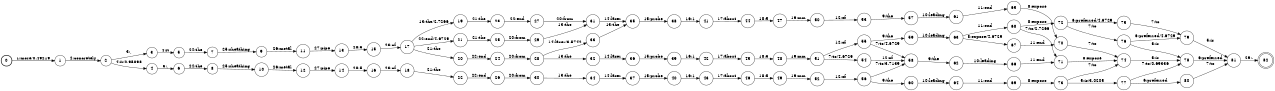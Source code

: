 digraph FST {
rankdir = LR;
size = "8.5,11";
label = "";
center = 1;
orientation = Portrait;
ranksep = "0.4";
nodesep = "0.25";
0 [label = "0", shape = circle, style = bold, fontsize = 14]
	0 -> 1 [label = "1:more/0.49219", fontsize = 14];
1 [label = "1", shape = circle, style = solid, fontsize = 14]
	1 -> 2 [label = "2:concretely", fontsize = 14];
2 [label = "2", shape = circle, style = solid, fontsize = 14]
	2 -> 3 [label = "3:,", fontsize = 14];
	2 -> 4 [label = "4:it/0.95898", fontsize = 14];
3 [label = "3", shape = circle, style = solid, fontsize = 14]
	3 -> 5 [label = "4:it", fontsize = 14];
4 [label = "4", shape = circle, style = solid, fontsize = 14]
	4 -> 6 [label = "3:,", fontsize = 14];
5 [label = "5", shape = circle, style = solid, fontsize = 14]
	5 -> 7 [label = "24:the", fontsize = 14];
6 [label = "6", shape = circle, style = solid, fontsize = 14]
	6 -> 8 [label = "24:the", fontsize = 14];
7 [label = "7", shape = circle, style = solid, fontsize = 14]
	7 -> 9 [label = "25:sheathing", fontsize = 14];
8 [label = "8", shape = circle, style = solid, fontsize = 14]
	8 -> 10 [label = "25:sheathing", fontsize = 14];
9 [label = "9", shape = circle, style = solid, fontsize = 14]
	9 -> 11 [label = "26:metal", fontsize = 14];
10 [label = "10", shape = circle, style = solid, fontsize = 14]
	10 -> 12 [label = "26:metal", fontsize = 14];
11 [label = "11", shape = circle, style = solid, fontsize = 14]
	11 -> 13 [label = "27:pipe", fontsize = 14];
12 [label = "12", shape = circle, style = solid, fontsize = 14]
	12 -> 14 [label = "27:pipe", fontsize = 14];
13 [label = "13", shape = circle, style = solid, fontsize = 14]
	13 -> 15 [label = "28:5", fontsize = 14];
14 [label = "14", shape = circle, style = solid, fontsize = 14]
	14 -> 16 [label = "28:5", fontsize = 14];
15 [label = "15", shape = circle, style = solid, fontsize = 14]
	15 -> 17 [label = "23:of", fontsize = 14];
16 [label = "16", shape = circle, style = solid, fontsize = 14]
	16 -> 18 [label = "23:of", fontsize = 14];
17 [label = "17", shape = circle, style = solid, fontsize = 14]
	17 -> 21 [label = "22:end/4.6729", fontsize = 14];
	17 -> 19 [label = "13:the/2.7266", fontsize = 14];
	17 -> 20 [label = "21:the", fontsize = 14];
18 [label = "18", shape = circle, style = solid, fontsize = 14]
	18 -> 22 [label = "21:the", fontsize = 14];
19 [label = "19", shape = circle, style = solid, fontsize = 14]
	19 -> 23 [label = "21:the", fontsize = 14];
20 [label = "20", shape = circle, style = solid, fontsize = 14]
	20 -> 24 [label = "22:end", fontsize = 14];
21 [label = "21", shape = circle, style = solid, fontsize = 14]
	21 -> 25 [label = "21:the", fontsize = 14];
22 [label = "22", shape = circle, style = solid, fontsize = 14]
	22 -> 26 [label = "22:end", fontsize = 14];
23 [label = "23", shape = circle, style = solid, fontsize = 14]
	23 -> 27 [label = "22:end", fontsize = 14];
24 [label = "24", shape = circle, style = solid, fontsize = 14]
	24 -> 28 [label = "20:from", fontsize = 14];
25 [label = "25", shape = circle, style = solid, fontsize = 14]
	25 -> 29 [label = "20:from", fontsize = 14];
26 [label = "26", shape = circle, style = solid, fontsize = 14]
	26 -> 30 [label = "20:from", fontsize = 14];
27 [label = "27", shape = circle, style = solid, fontsize = 14]
	27 -> 31 [label = "20:from", fontsize = 14];
28 [label = "28", shape = circle, style = solid, fontsize = 14]
	28 -> 33 [label = "14:laser/3.5742", fontsize = 14];
	28 -> 32 [label = "13:the", fontsize = 14];
29 [label = "29", shape = circle, style = solid, fontsize = 14]
	29 -> 31 [label = "13:the", fontsize = 14];
30 [label = "30", shape = circle, style = solid, fontsize = 14]
	30 -> 34 [label = "13:the", fontsize = 14];
31 [label = "31", shape = circle, style = solid, fontsize = 14]
	31 -> 35 [label = "14:laser", fontsize = 14];
32 [label = "32", shape = circle, style = solid, fontsize = 14]
	32 -> 36 [label = "14:laser", fontsize = 14];
33 [label = "33", shape = circle, style = solid, fontsize = 14]
	33 -> 35 [label = "13:the", fontsize = 14];
34 [label = "34", shape = circle, style = solid, fontsize = 14]
	34 -> 37 [label = "14:laser", fontsize = 14];
35 [label = "35", shape = circle, style = solid, fontsize = 14]
	35 -> 38 [label = "15:probe", fontsize = 14];
36 [label = "36", shape = circle, style = solid, fontsize = 14]
	36 -> 39 [label = "15:probe", fontsize = 14];
37 [label = "37", shape = circle, style = solid, fontsize = 14]
	37 -> 40 [label = "15:probe", fontsize = 14];
38 [label = "38", shape = circle, style = solid, fontsize = 14]
	38 -> 41 [label = "16:1", fontsize = 14];
39 [label = "39", shape = circle, style = solid, fontsize = 14]
	39 -> 42 [label = "16:1", fontsize = 14];
40 [label = "40", shape = circle, style = solid, fontsize = 14]
	40 -> 43 [label = "16:1", fontsize = 14];
41 [label = "41", shape = circle, style = solid, fontsize = 14]
	41 -> 44 [label = "17:about", fontsize = 14];
42 [label = "42", shape = circle, style = solid, fontsize = 14]
	42 -> 45 [label = "17:about", fontsize = 14];
43 [label = "43", shape = circle, style = solid, fontsize = 14]
	43 -> 46 [label = "17:about", fontsize = 14];
44 [label = "44", shape = circle, style = solid, fontsize = 14]
	44 -> 47 [label = "18:5", fontsize = 14];
45 [label = "45", shape = circle, style = solid, fontsize = 14]
	45 -> 48 [label = "18:5", fontsize = 14];
46 [label = "46", shape = circle, style = solid, fontsize = 14]
	46 -> 49 [label = "18:5", fontsize = 14];
47 [label = "47", shape = circle, style = solid, fontsize = 14]
	47 -> 50 [label = "19:mm", fontsize = 14];
48 [label = "48", shape = circle, style = solid, fontsize = 14]
	48 -> 51 [label = "19:mm", fontsize = 14];
49 [label = "49", shape = circle, style = solid, fontsize = 14]
	49 -> 52 [label = "19:mm", fontsize = 14];
50 [label = "50", shape = circle, style = solid, fontsize = 14]
	50 -> 53 [label = "12:of", fontsize = 14];
51 [label = "51", shape = circle, style = solid, fontsize = 14]
	51 -> 54 [label = "7:to/4.6729", fontsize = 14];
	51 -> 55 [label = "12:of", fontsize = 14];
52 [label = "52", shape = circle, style = solid, fontsize = 14]
	52 -> 56 [label = "12:of", fontsize = 14];
53 [label = "53", shape = circle, style = solid, fontsize = 14]
	53 -> 57 [label = "9:the", fontsize = 14];
54 [label = "54", shape = circle, style = solid, fontsize = 14]
	54 -> 58 [label = "12:of", fontsize = 14];
55 [label = "55", shape = circle, style = solid, fontsize = 14]
	55 -> 58 [label = "7:to/4.6729", fontsize = 14];
	55 -> 59 [label = "9:the", fontsize = 14];
56 [label = "56", shape = circle, style = solid, fontsize = 14]
	56 -> 58 [label = "7:to/3.7139", fontsize = 14];
	56 -> 60 [label = "9:the", fontsize = 14];
57 [label = "57", shape = circle, style = solid, fontsize = 14]
	57 -> 61 [label = "10:leading", fontsize = 14];
58 [label = "58", shape = circle, style = solid, fontsize = 14]
	58 -> 62 [label = "9:the", fontsize = 14];
59 [label = "59", shape = circle, style = solid, fontsize = 14]
	59 -> 63 [label = "10:leading", fontsize = 14];
60 [label = "60", shape = circle, style = solid, fontsize = 14]
	60 -> 64 [label = "10:leading", fontsize = 14];
61 [label = "61", shape = circle, style = solid, fontsize = 14]
	61 -> 65 [label = "11:end", fontsize = 14];
62 [label = "62", shape = circle, style = solid, fontsize = 14]
	62 -> 66 [label = "10:leading", fontsize = 14];
63 [label = "63", shape = circle, style = solid, fontsize = 14]
	63 -> 67 [label = "8:expose/4.6729", fontsize = 14];
	63 -> 68 [label = "11:end", fontsize = 14];
64 [label = "64", shape = circle, style = solid, fontsize = 14]
	64 -> 69 [label = "11:end", fontsize = 14];
65 [label = "65", shape = circle, style = solid, fontsize = 14]
	65 -> 70 [label = "8:expose", fontsize = 14];
66 [label = "66", shape = circle, style = solid, fontsize = 14]
	66 -> 71 [label = "11:end", fontsize = 14];
67 [label = "67", shape = circle, style = solid, fontsize = 14]
	67 -> 70 [label = "11:end", fontsize = 14];
68 [label = "68", shape = circle, style = solid, fontsize = 14]
	68 -> 71 [label = "7:to/2.7266", fontsize = 14];
	68 -> 72 [label = "8:expose", fontsize = 14];
69 [label = "69", shape = circle, style = solid, fontsize = 14]
	69 -> 73 [label = "8:expose", fontsize = 14];
70 [label = "70", shape = circle, style = solid, fontsize = 14]
	70 -> 74 [label = "7:to", fontsize = 14];
71 [label = "71", shape = circle, style = solid, fontsize = 14]
	71 -> 74 [label = "8:expose", fontsize = 14];
72 [label = "72", shape = circle, style = solid, fontsize = 14]
	72 -> 75 [label = "6:preferred/4.6729", fontsize = 14];
	72 -> 76 [label = "7:to", fontsize = 14];
73 [label = "73", shape = circle, style = solid, fontsize = 14]
	73 -> 77 [label = "5:is/3.0205", fontsize = 14];
	73 -> 74 [label = "7:to", fontsize = 14];
74 [label = "74", shape = circle, style = solid, fontsize = 14]
	74 -> 78 [label = "5:is", fontsize = 14];
75 [label = "75", shape = circle, style = solid, fontsize = 14]
	75 -> 79 [label = "7:to", fontsize = 14];
76 [label = "76", shape = circle, style = solid, fontsize = 14]
	76 -> 78 [label = "5:is", fontsize = 14];
	76 -> 79 [label = "6:preferred/4.6729", fontsize = 14];
77 [label = "77", shape = circle, style = solid, fontsize = 14]
	77 -> 80 [label = "6:preferred", fontsize = 14];
	77 -> 78 [label = "7:to/0.69336", fontsize = 14];
78 [label = "78", shape = circle, style = solid, fontsize = 14]
	78 -> 81 [label = "6:preferred", fontsize = 14];
79 [label = "79", shape = circle, style = solid, fontsize = 14]
	79 -> 81 [label = "5:is", fontsize = 14];
80 [label = "80", shape = circle, style = solid, fontsize = 14]
	80 -> 81 [label = "7:to", fontsize = 14];
81 [label = "81", shape = circle, style = solid, fontsize = 14]
	81 -> 82 [label = "29:.", fontsize = 14];
82 [label = "82", shape = doublecircle, style = solid, fontsize = 14]
}
